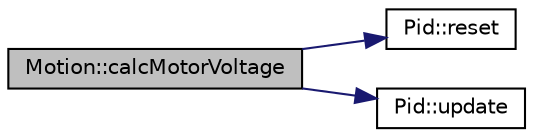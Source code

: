 digraph "Motion::calcMotorVoltage"
{
 // LATEX_PDF_SIZE
  edge [fontname="Helvetica",fontsize="10",labelfontname="Helvetica",labelfontsize="10"];
  node [fontname="Helvetica",fontsize="10",shape=record];
  rankdir="LR";
  Node1 [label="Motion::calcMotorVoltage",height=0.2,width=0.4,color="black", fillcolor="grey75", style="filled", fontcolor="black",tooltip=" "];
  Node1 -> Node2 [color="midnightblue",fontsize="10",style="solid",fontname="Helvetica"];
  Node2 [label="Pid::reset",height=0.2,width=0.4,color="black", fillcolor="white", style="filled",URL="$classPid.html#ab19a928bb06138f9822dc2a322941afe",tooltip=" "];
  Node1 -> Node3 [color="midnightblue",fontsize="10",style="solid",fontname="Helvetica"];
  Node3 [label="Pid::update",height=0.2,width=0.4,color="black", fillcolor="white", style="filled",URL="$classPid.html#a622c1a86a7eb8e31dc8fb887f2135f8d",tooltip=" "];
}
